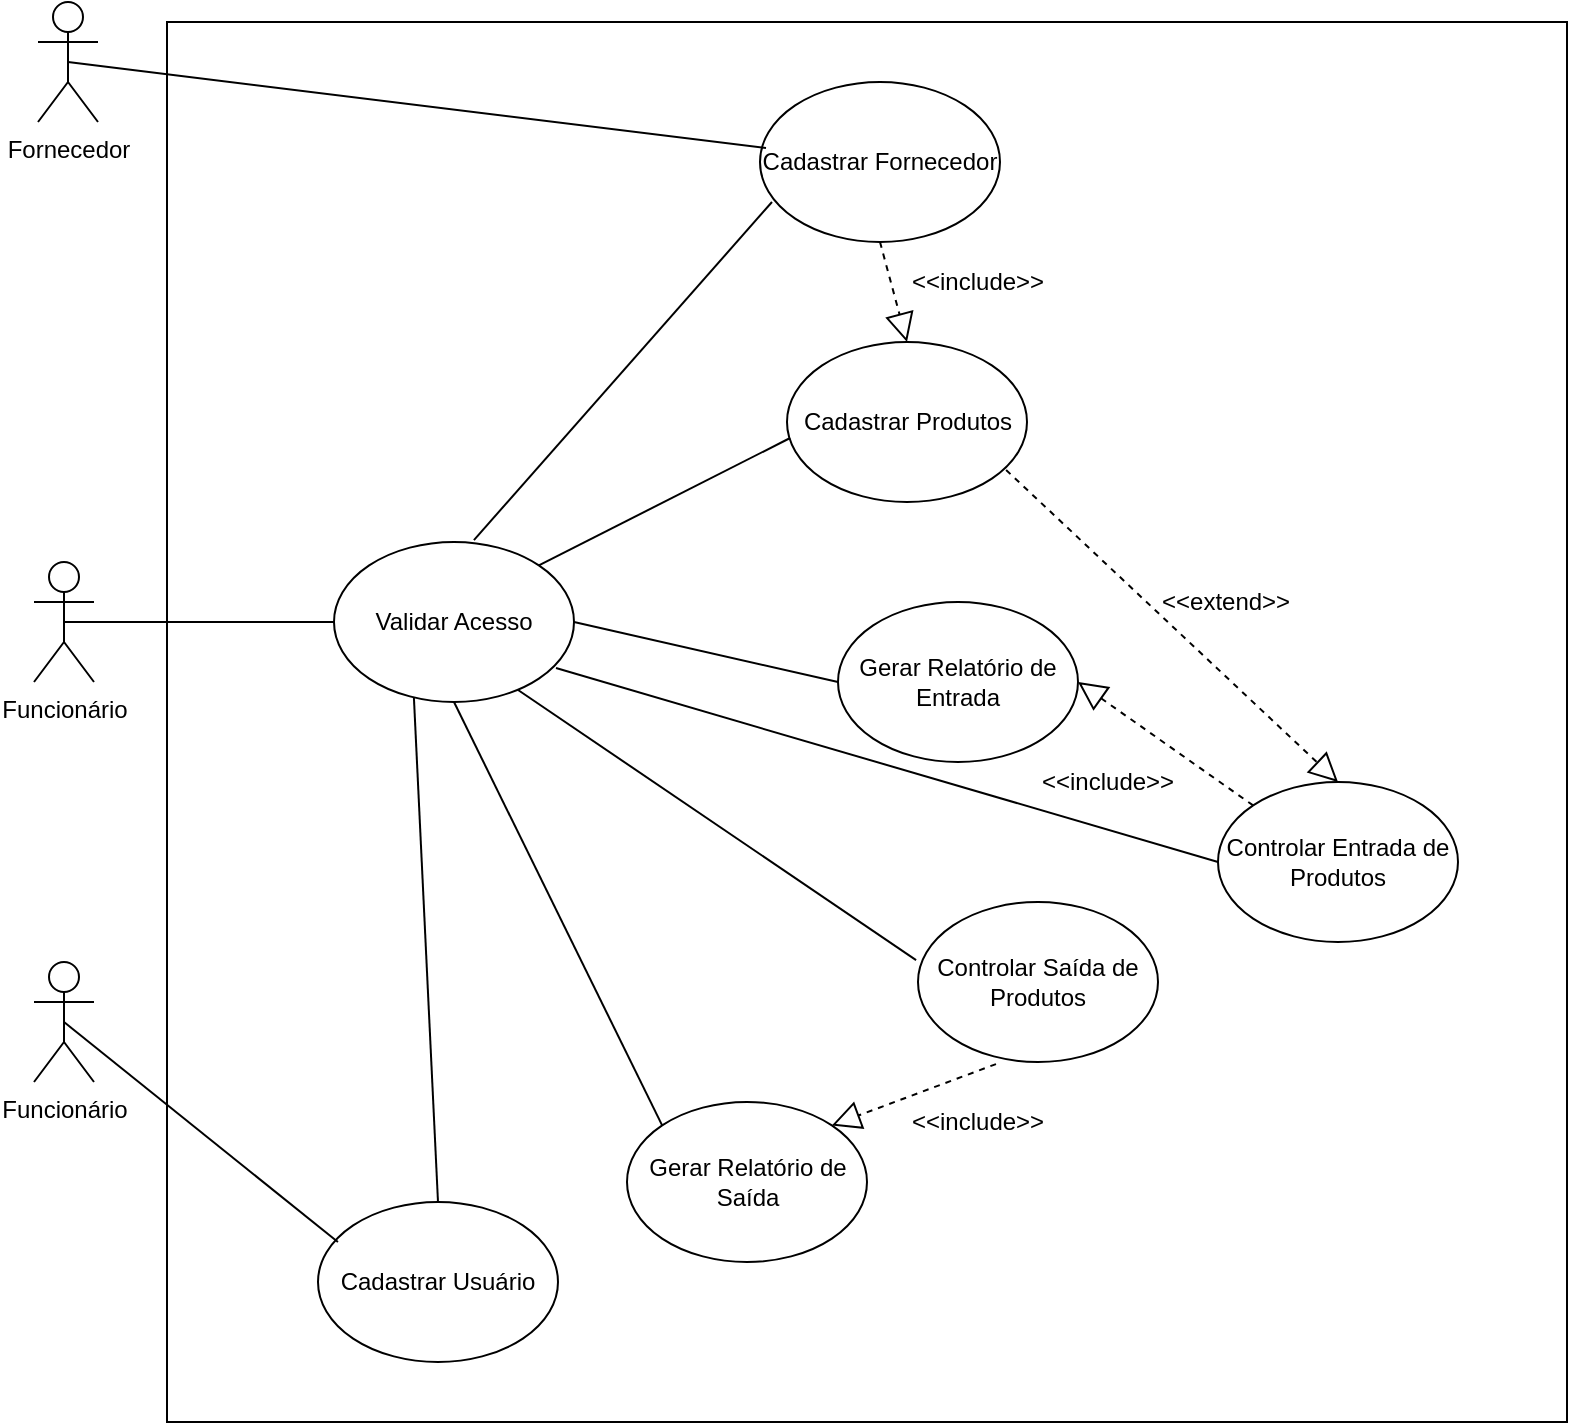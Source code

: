 <mxfile version="12.2.4" pages="1"><diagram id="p9fVkXGn0-qroXUYnPkT" name="Page-1"><mxGraphModel dx="1360" dy="765" grid="1" gridSize="10" guides="1" tooltips="1" connect="1" arrows="1" fold="1" page="1" pageScale="1" pageWidth="827" pageHeight="1169" math="0" shadow="0"><root><mxCell id="0"/><mxCell id="1" parent="0"/><mxCell id="71" value="" style="whiteSpace=wrap;html=1;aspect=fixed;" parent="1" vertex="1"><mxGeometry x="94.5" y="150" width="700" height="700" as="geometry"/></mxCell><mxCell id="2" value="Validar Acesso" style="ellipse;whiteSpace=wrap;html=1;" parent="1" vertex="1"><mxGeometry x="178" y="410" width="120" height="80" as="geometry"/></mxCell><mxCell id="3" value="Funcionário" style="shape=umlActor;verticalLabelPosition=bottom;labelBackgroundColor=#ffffff;verticalAlign=top;html=1;outlineConnect=0;" parent="1" vertex="1"><mxGeometry x="28" y="420" width="30" height="60" as="geometry"/></mxCell><mxCell id="8" value="" style="endArrow=none;html=1;exitX=0.5;exitY=0.5;exitDx=0;exitDy=0;exitPerimeter=0;entryX=0;entryY=0.5;entryDx=0;entryDy=0;" parent="1" source="3" target="2" edge="1"><mxGeometry width="50" height="50" relative="1" as="geometry"><mxPoint x="78" y="490" as="sourcePoint"/><mxPoint x="128" y="440" as="targetPoint"/></mxGeometry></mxCell><mxCell id="9" value="Cadastrar Produtos" style="ellipse;whiteSpace=wrap;html=1;" parent="1" vertex="1"><mxGeometry x="404.5" y="310" width="120" height="80" as="geometry"/></mxCell><mxCell id="11" value="Gerar Relatório de Entrada" style="ellipse;whiteSpace=wrap;html=1;" parent="1" vertex="1"><mxGeometry x="430" y="440" width="120" height="80" as="geometry"/></mxCell><mxCell id="13" value="Gerar Relatório de Saída" style="ellipse;whiteSpace=wrap;html=1;" parent="1" vertex="1"><mxGeometry x="324.5" y="690" width="120" height="80" as="geometry"/></mxCell><mxCell id="38" value="Cadastrar Fornecedor" style="ellipse;whiteSpace=wrap;html=1;" parent="1" vertex="1"><mxGeometry x="391" y="180" width="120" height="80" as="geometry"/></mxCell><mxCell id="40" value="Controlar Entrada de Produtos" style="ellipse;whiteSpace=wrap;html=1;" parent="1" vertex="1"><mxGeometry x="620" y="530" width="120" height="80" as="geometry"/></mxCell><mxCell id="41" value="Fornecedor" style="shape=umlActor;verticalLabelPosition=bottom;labelBackgroundColor=#ffffff;verticalAlign=top;html=1;" parent="1" vertex="1"><mxGeometry x="30" y="140" width="30" height="60" as="geometry"/></mxCell><mxCell id="43" value="Controlar Saída de Produtos" style="ellipse;whiteSpace=wrap;html=1;" parent="1" vertex="1"><mxGeometry x="470" y="590" width="120" height="80" as="geometry"/></mxCell><mxCell id="46" value="" style="endArrow=block;dashed=1;endFill=0;endSize=12;html=1;exitX=0.5;exitY=1;exitDx=0;exitDy=0;entryX=0.5;entryY=0;entryDx=0;entryDy=0;" parent="1" source="38" target="9" edge="1"><mxGeometry width="160" relative="1" as="geometry"><mxPoint x="700" y="280" as="sourcePoint"/><mxPoint x="870" y="280" as="targetPoint"/></mxGeometry></mxCell><mxCell id="48" value="" style="endArrow=block;dashed=1;endFill=0;endSize=12;html=1;exitX=0;exitY=0;exitDx=0;exitDy=0;entryX=1;entryY=0.5;entryDx=0;entryDy=0;" parent="1" source="40" target="11" edge="1"><mxGeometry width="160" relative="1" as="geometry"><mxPoint x="660" y="340" as="sourcePoint"/><mxPoint x="820" y="340" as="targetPoint"/></mxGeometry></mxCell><mxCell id="49" value="" style="endArrow=block;dashed=1;endFill=0;endSize=12;html=1;exitX=0.325;exitY=1.013;exitDx=0;exitDy=0;exitPerimeter=0;entryX=1;entryY=0;entryDx=0;entryDy=0;" parent="1" source="43" target="13" edge="1"><mxGeometry width="160" relative="1" as="geometry"><mxPoint x="640" y="670" as="sourcePoint"/><mxPoint x="800" y="670" as="targetPoint"/></mxGeometry></mxCell><mxCell id="51" value="" style="endArrow=none;html=1;exitX=0.5;exitY=0.5;exitDx=0;exitDy=0;exitPerimeter=0;entryX=0.025;entryY=0.413;entryDx=0;entryDy=0;entryPerimeter=0;" parent="1" source="41" target="38" edge="1"><mxGeometry width="50" height="50" relative="1" as="geometry"><mxPoint x="120" y="280" as="sourcePoint"/><mxPoint x="390" y="210" as="targetPoint"/></mxGeometry></mxCell><mxCell id="53" value="&amp;lt;&amp;lt;include&amp;gt;&amp;gt;" style="text;html=1;resizable=0;points=[];autosize=1;align=left;verticalAlign=top;spacingTop=-4;" parent="1" vertex="1"><mxGeometry x="464.5" y="270" width="80" height="20" as="geometry"/></mxCell><mxCell id="55" value="" style="endArrow=none;html=1;exitX=0.583;exitY=-0.012;exitDx=0;exitDy=0;exitPerimeter=0;entryX=0.05;entryY=0.75;entryDx=0;entryDy=0;entryPerimeter=0;" parent="1" source="2" target="38" edge="1"><mxGeometry width="50" height="50" relative="1" as="geometry"><mxPoint x="240" y="370" as="sourcePoint"/><mxPoint x="290" y="320" as="targetPoint"/></mxGeometry></mxCell><mxCell id="56" value="" style="endArrow=none;html=1;exitX=1;exitY=0;exitDx=0;exitDy=0;entryX=0.013;entryY=0.6;entryDx=0;entryDy=0;entryPerimeter=0;" parent="1" source="2" target="9" edge="1"><mxGeometry width="50" height="50" relative="1" as="geometry"><mxPoint x="310" y="420" as="sourcePoint"/><mxPoint x="360" y="370" as="targetPoint"/></mxGeometry></mxCell><mxCell id="57" value="" style="endArrow=none;html=1;exitX=0.5;exitY=1;exitDx=0;exitDy=0;entryX=0;entryY=0;entryDx=0;entryDy=0;" parent="1" source="2" target="13" edge="1"><mxGeometry width="50" height="50" relative="1" as="geometry"><mxPoint x="230" y="620" as="sourcePoint"/><mxPoint x="280" y="570" as="targetPoint"/></mxGeometry></mxCell><mxCell id="58" value="" style="endArrow=none;html=1;exitX=0.767;exitY=0.925;exitDx=0;exitDy=0;exitPerimeter=0;entryX=-0.008;entryY=0.363;entryDx=0;entryDy=0;entryPerimeter=0;" parent="1" source="2" target="43" edge="1"><mxGeometry width="50" height="50" relative="1" as="geometry"><mxPoint x="360" y="610" as="sourcePoint"/><mxPoint x="410" y="560" as="targetPoint"/></mxGeometry></mxCell><mxCell id="59" value="" style="endArrow=none;html=1;exitX=1;exitY=0.5;exitDx=0;exitDy=0;entryX=0;entryY=0.5;entryDx=0;entryDy=0;" parent="1" source="2" target="11" edge="1"><mxGeometry width="50" height="50" relative="1" as="geometry"><mxPoint x="360" y="460" as="sourcePoint"/><mxPoint x="410" y="410" as="targetPoint"/></mxGeometry></mxCell><mxCell id="60" value="" style="endArrow=none;html=1;exitX=0.925;exitY=0.788;exitDx=0;exitDy=0;exitPerimeter=0;entryX=0;entryY=0.5;entryDx=0;entryDy=0;" parent="1" source="2" target="40" edge="1"><mxGeometry width="50" height="50" relative="1" as="geometry"><mxPoint x="440" y="570" as="sourcePoint"/><mxPoint x="490" y="520" as="targetPoint"/></mxGeometry></mxCell><mxCell id="61" value="&amp;lt;&amp;lt;include&amp;gt;&amp;gt;" style="text;html=1;resizable=0;points=[];autosize=1;align=left;verticalAlign=top;spacingTop=-4;" parent="1" vertex="1"><mxGeometry x="530" y="520" width="80" height="20" as="geometry"/></mxCell><mxCell id="62" value="&amp;lt;&amp;lt;include&amp;gt;&amp;gt;" style="text;html=1;resizable=0;points=[];autosize=1;align=left;verticalAlign=top;spacingTop=-4;" parent="1" vertex="1"><mxGeometry x="464.5" y="690" width="80" height="20" as="geometry"/></mxCell><mxCell id="64" value="" style="endArrow=block;dashed=1;endFill=0;endSize=12;html=1;exitX=0.913;exitY=0.8;exitDx=0;exitDy=0;exitPerimeter=0;entryX=0.5;entryY=0;entryDx=0;entryDy=0;" parent="1" source="9" target="40" edge="1"><mxGeometry width="160" relative="1" as="geometry"><mxPoint x="570" y="360" as="sourcePoint"/><mxPoint x="730" y="360" as="targetPoint"/></mxGeometry></mxCell><mxCell id="65" value="&amp;lt;&amp;lt;extend&amp;gt;&amp;gt;" style="text;html=1;resizable=0;points=[];autosize=1;align=left;verticalAlign=top;spacingTop=-4;" parent="1" vertex="1"><mxGeometry x="590" y="430" width="80" height="20" as="geometry"/></mxCell><mxCell id="66" value="Cadastrar Usuário" style="ellipse;whiteSpace=wrap;html=1;" parent="1" vertex="1"><mxGeometry x="170" y="740" width="120" height="80" as="geometry"/></mxCell><mxCell id="67" value="" style="endArrow=none;html=1;entryX=0.333;entryY=0.975;entryDx=0;entryDy=0;exitX=0.5;exitY=0;exitDx=0;exitDy=0;entryPerimeter=0;" parent="1" source="66" target="2" edge="1"><mxGeometry width="50" height="50" relative="1" as="geometry"><mxPoint x="110" y="650" as="sourcePoint"/><mxPoint x="160" y="600" as="targetPoint"/></mxGeometry></mxCell><mxCell id="69" value="" style="endArrow=none;html=1;exitX=0.5;exitY=0.5;exitDx=0;exitDy=0;exitPerimeter=0;entryX=0.083;entryY=0.25;entryDx=0;entryDy=0;entryPerimeter=0;" parent="1" source="70" target="66" edge="1"><mxGeometry width="50" height="50" relative="1" as="geometry"><mxPoint x="100" y="540" as="sourcePoint"/><mxPoint x="150" y="490" as="targetPoint"/></mxGeometry></mxCell><mxCell id="70" value="Funcionário" style="shape=umlActor;verticalLabelPosition=bottom;labelBackgroundColor=#ffffff;verticalAlign=top;html=1;outlineConnect=0;" parent="1" vertex="1"><mxGeometry x="28" y="620" width="30" height="60" as="geometry"/></mxCell></root></mxGraphModel></diagram></mxfile>